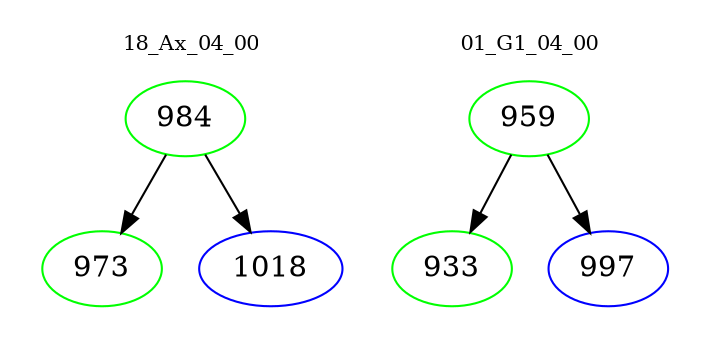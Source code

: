 digraph{
subgraph cluster_0 {
color = white
label = "18_Ax_04_00";
fontsize=10;
T0_984 [label="984", color="green"]
T0_984 -> T0_973 [color="black"]
T0_973 [label="973", color="green"]
T0_984 -> T0_1018 [color="black"]
T0_1018 [label="1018", color="blue"]
}
subgraph cluster_1 {
color = white
label = "01_G1_04_00";
fontsize=10;
T1_959 [label="959", color="green"]
T1_959 -> T1_933 [color="black"]
T1_933 [label="933", color="green"]
T1_959 -> T1_997 [color="black"]
T1_997 [label="997", color="blue"]
}
}
